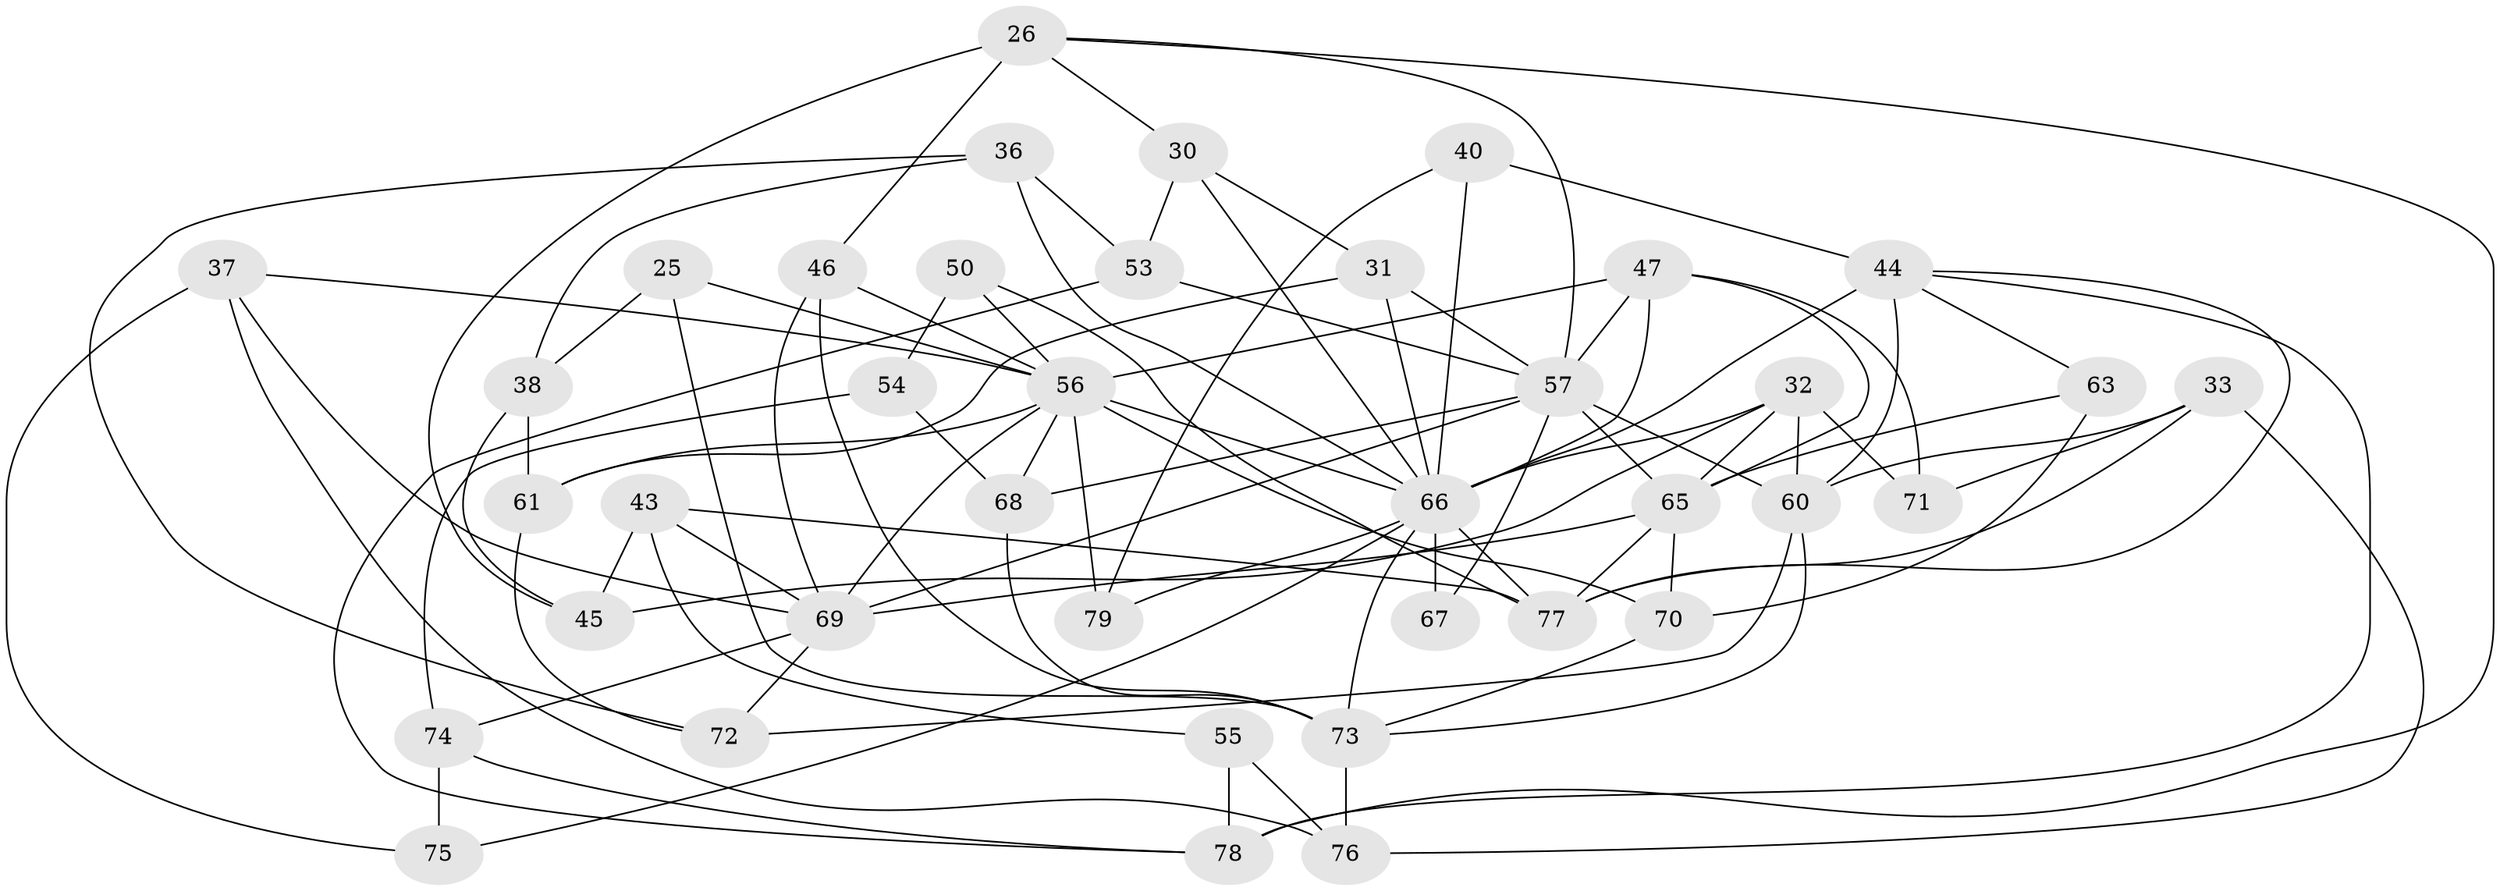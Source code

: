// original degree distribution, {4: 1.0}
// Generated by graph-tools (version 1.1) at 2025/01/03/04/25 22:01:21]
// undirected, 39 vertices, 93 edges
graph export_dot {
graph [start="1"]
  node [color=gray90,style=filled];
  25;
  26 [super="+5"];
  30;
  31;
  32 [super="+7"];
  33;
  36;
  37;
  38;
  40 [super="+28"];
  43;
  44 [super="+27+24"];
  45;
  46 [super="+29"];
  47 [super="+20"];
  50 [super="+23"];
  53;
  54;
  55;
  56 [super="+9+34+11"];
  57 [super="+8+13+49"];
  60 [super="+39"];
  61;
  63;
  65 [super="+3+58"];
  66 [super="+17+62"];
  67 [super="+19"];
  68;
  69 [super="+64"];
  70 [super="+42"];
  71;
  72;
  73 [super="+12"];
  74 [super="+6"];
  75;
  76;
  77 [super="+51+52"];
  78 [super="+48"];
  79;
  25 -- 38;
  25 -- 56 [weight=2];
  25 -- 73;
  26 -- 45;
  26 -- 78;
  26 -- 46 [weight=2];
  26 -- 30;
  26 -- 57;
  30 -- 31;
  30 -- 53;
  30 -- 66;
  31 -- 61;
  31 -- 66;
  31 -- 57;
  32 -- 71 [weight=2];
  32 -- 65;
  32 -- 45;
  32 -- 60;
  32 -- 66;
  33 -- 60;
  33 -- 76;
  33 -- 71;
  33 -- 77;
  36 -- 72;
  36 -- 53;
  36 -- 38;
  36 -- 66;
  37 -- 75;
  37 -- 76;
  37 -- 69;
  37 -- 56;
  38 -- 45;
  38 -- 61;
  40 -- 79 [weight=2];
  40 -- 44 [weight=3];
  40 -- 66;
  43 -- 55;
  43 -- 45;
  43 -- 69;
  43 -- 77;
  44 -- 66 [weight=2];
  44 -- 77 [weight=2];
  44 -- 78;
  44 -- 63;
  44 -- 60;
  46 -- 73 [weight=2];
  46 -- 69;
  46 -- 56;
  47 -- 71;
  47 -- 65;
  47 -- 56;
  47 -- 57;
  47 -- 66 [weight=2];
  50 -- 54 [weight=2];
  50 -- 56 [weight=2];
  50 -- 77 [weight=2];
  53 -- 78;
  53 -- 57;
  54 -- 68;
  54 -- 74;
  55 -- 78 [weight=2];
  55 -- 76;
  56 -- 61;
  56 -- 70 [weight=2];
  56 -- 68;
  56 -- 69;
  56 -- 79;
  56 -- 66;
  57 -- 67 [weight=2];
  57 -- 60 [weight=3];
  57 -- 65;
  57 -- 68;
  57 -- 69;
  60 -- 73;
  60 -- 72;
  61 -- 72;
  63 -- 65;
  63 -- 70 [weight=2];
  65 -- 69 [weight=2];
  65 -- 77;
  65 -- 70;
  66 -- 79;
  66 -- 67 [weight=4];
  66 -- 73;
  66 -- 75;
  66 -- 77;
  68 -- 73;
  69 -- 74 [weight=2];
  69 -- 72;
  70 -- 73;
  73 -- 76;
  74 -- 75 [weight=2];
  74 -- 78;
}

